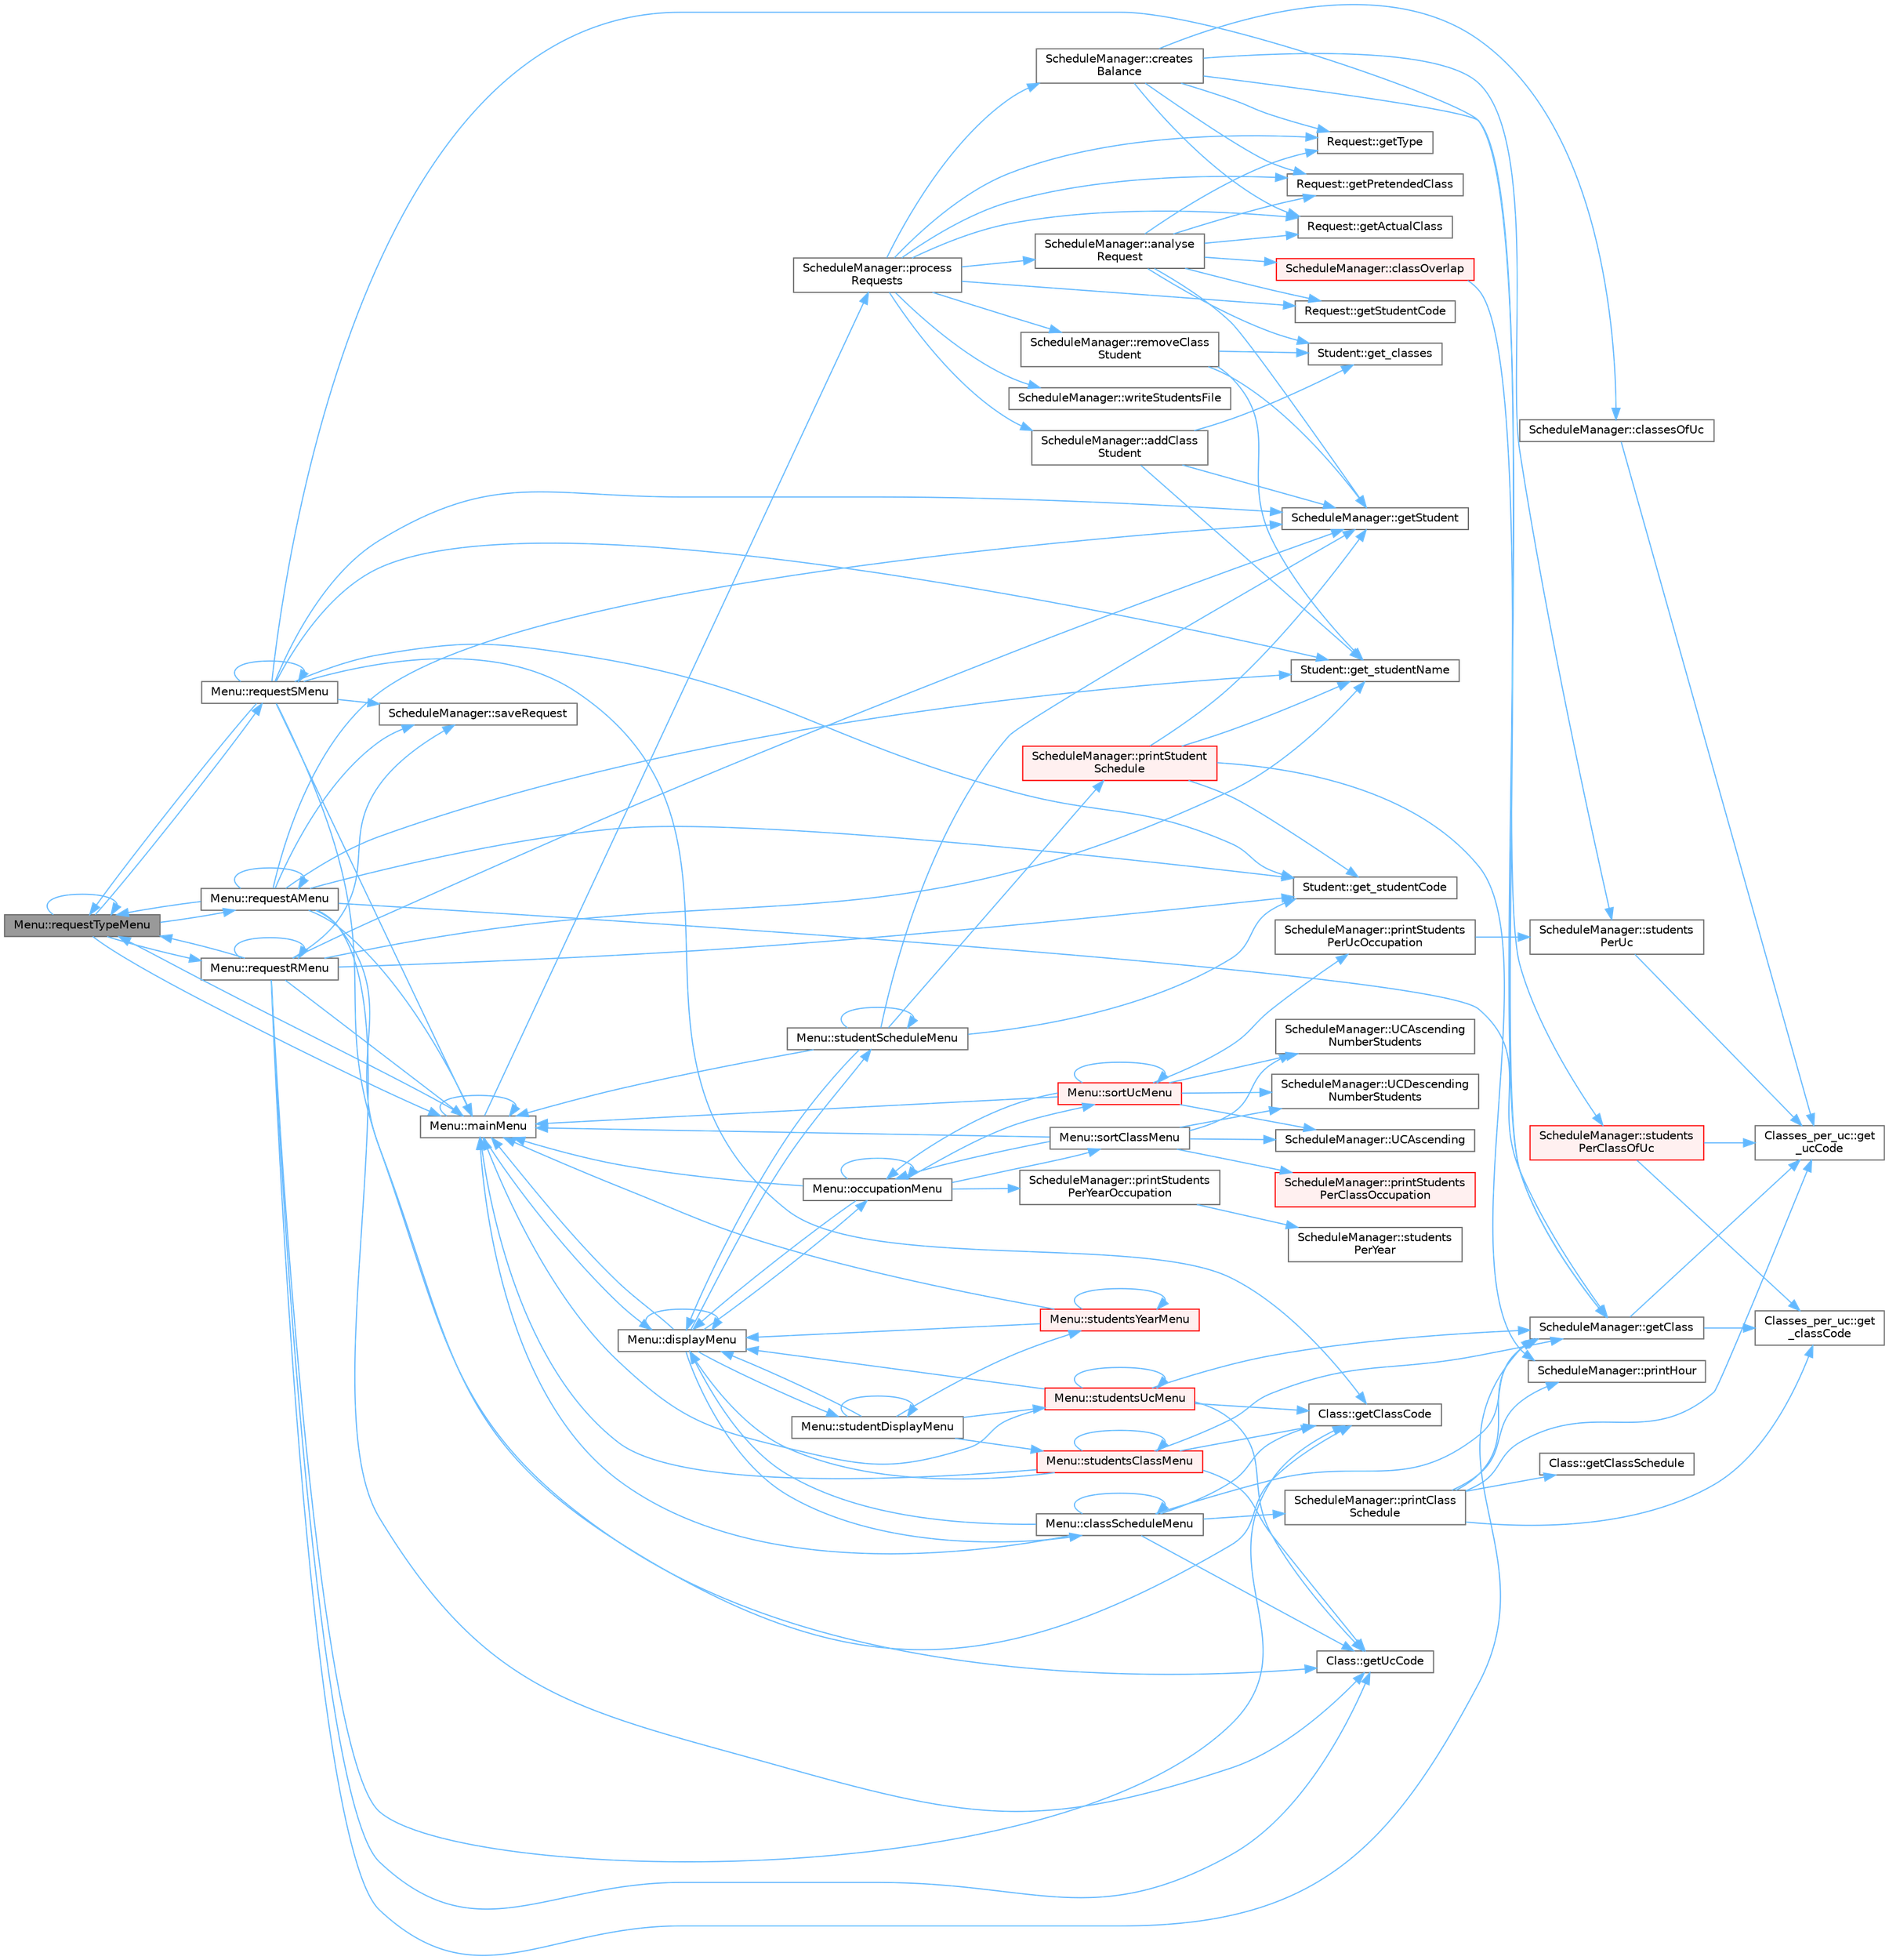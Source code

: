 digraph "Menu::requestTypeMenu"
{
 // LATEX_PDF_SIZE
  bgcolor="transparent";
  edge [fontname=Helvetica,fontsize=10,labelfontname=Helvetica,labelfontsize=10];
  node [fontname=Helvetica,fontsize=10,shape=box,height=0.2,width=0.4];
  rankdir="LR";
  Node1 [label="Menu::requestTypeMenu",height=0.2,width=0.4,color="gray40", fillcolor="grey60", style="filled", fontcolor="black",tooltip="displays and manages the request menu of the application"];
  Node1 -> Node2 [color="steelblue1",style="solid"];
  Node2 [label="Menu::mainMenu",height=0.2,width=0.4,color="grey40", fillcolor="white", style="filled",URL="$class_menu.html#aef9edee86d2ea460606361c92e061583",tooltip="displays and manages the main menu of the application"];
  Node2 -> Node3 [color="steelblue1",style="solid"];
  Node3 [label="Menu::displayMenu",height=0.2,width=0.4,color="grey40", fillcolor="white", style="filled",URL="$class_menu.html#a7ceb2718cac4b01b62731e1bcf4283f1",tooltip="displays and manages the display menu of the application"];
  Node3 -> Node4 [color="steelblue1",style="solid"];
  Node4 [label="Menu::classScheduleMenu",height=0.2,width=0.4,color="grey40", fillcolor="white", style="filled",URL="$class_menu.html#aa677a519e096f8d55025ed02c90bb16f",tooltip="displays the schedule of a class"];
  Node4 -> Node4 [color="steelblue1",style="solid"];
  Node4 -> Node3 [color="steelblue1",style="solid"];
  Node4 -> Node5 [color="steelblue1",style="solid"];
  Node5 [label="ScheduleManager::getClass",height=0.2,width=0.4,color="grey40", fillcolor="white", style="filled",URL="$class_schedule_manager.html#af086538733e4b420293d38a300286dbd",tooltip="get a class in the list of all classes per uc, complexity O(n)"];
  Node5 -> Node6 [color="steelblue1",style="solid"];
  Node6 [label="Classes_per_uc::get\l_classCode",height=0.2,width=0.4,color="grey40", fillcolor="white", style="filled",URL="$class_classes__per__uc.html#af2d2caaac1992545c5cc9cdd25931ff1",tooltip="gets the Class Code, complexity O(1)"];
  Node5 -> Node7 [color="steelblue1",style="solid"];
  Node7 [label="Classes_per_uc::get\l_ucCode",height=0.2,width=0.4,color="grey40", fillcolor="white", style="filled",URL="$class_classes__per__uc.html#ad7dc285639f33fad9796309cb686eb16",tooltip="gets the Uc Code, complexity O(1)"];
  Node4 -> Node8 [color="steelblue1",style="solid"];
  Node8 [label="Class::getClassCode",height=0.2,width=0.4,color="grey40", fillcolor="white", style="filled",URL="$class_class.html#a741c8eacce26ceaf0d68e4e5a145be68",tooltip="gets the Class Code, complexity O(1)"];
  Node4 -> Node9 [color="steelblue1",style="solid"];
  Node9 [label="Class::getUcCode",height=0.2,width=0.4,color="grey40", fillcolor="white", style="filled",URL="$class_class.html#a42b4ee11c3181b8b5ebc39e9652153f9",tooltip="gets the Uc Code, complexity O(1)"];
  Node4 -> Node2 [color="steelblue1",style="solid"];
  Node4 -> Node10 [color="steelblue1",style="solid"];
  Node10 [label="ScheduleManager::printClass\lSchedule",height=0.2,width=0.4,color="grey40", fillcolor="white", style="filled",URL="$class_schedule_manager.html#a6544749a66e0df443356f162f5a6048f",tooltip="complexity O(2) = O(1)"];
  Node10 -> Node6 [color="steelblue1",style="solid"];
  Node10 -> Node7 [color="steelblue1",style="solid"];
  Node10 -> Node5 [color="steelblue1",style="solid"];
  Node10 -> Node11 [color="steelblue1",style="solid"];
  Node11 [label="Class::getClassSchedule",height=0.2,width=0.4,color="grey40", fillcolor="white", style="filled",URL="$class_class.html#ae4b4b4d65d68d3070ebcd3ececb95090",tooltip="gets a list of the Class Schedule, complexity O(1)"];
  Node10 -> Node12 [color="steelblue1",style="solid"];
  Node12 [label="ScheduleManager::printHour",height=0.2,width=0.4,color="grey40", fillcolor="white", style="filled",URL="$class_schedule_manager.html#a3c8d93bdddc5efe2b9e60816caefbbc1",tooltip="converts and prints a float into a time stamp, complexity O(1)"];
  Node3 -> Node3 [color="steelblue1",style="solid"];
  Node3 -> Node2 [color="steelblue1",style="solid"];
  Node3 -> Node13 [color="steelblue1",style="solid"];
  Node13 [label="Menu::occupationMenu",height=0.2,width=0.4,color="grey40", fillcolor="white", style="filled",URL="$class_menu.html#a73bdb45003cedb8515d112a986f95d2c",tooltip="displays the options to the occupation of classes, uc's or year"];
  Node13 -> Node3 [color="steelblue1",style="solid"];
  Node13 -> Node2 [color="steelblue1",style="solid"];
  Node13 -> Node13 [color="steelblue1",style="solid"];
  Node13 -> Node14 [color="steelblue1",style="solid"];
  Node14 [label="ScheduleManager::printStudents\lPerYearOccupation",height=0.2,width=0.4,color="grey40", fillcolor="white", style="filled",URL="$class_schedule_manager.html#adab40ba93a69b5d6ea0feb6f99496b4a",tooltip="Complexity = O(n + max number of classes) = O(n)"];
  Node14 -> Node15 [color="steelblue1",style="solid"];
  Node15 [label="ScheduleManager::students\lPerYear",height=0.2,width=0.4,color="grey40", fillcolor="white", style="filled",URL="$class_schedule_manager.html#ad05e0f4686bb4cb17d3805eaf6a5327d",tooltip="complexity O(n + max number of classes of a student) = O(n)"];
  Node13 -> Node16 [color="steelblue1",style="solid"];
  Node16 [label="Menu::sortClassMenu",height=0.2,width=0.4,color="grey40", fillcolor="white", style="filled",URL="$class_menu.html#ae06786f133a6c224371613a12fc8c5c6",tooltip="displays the options to show the occupation of classes"];
  Node16 -> Node2 [color="steelblue1",style="solid"];
  Node16 -> Node13 [color="steelblue1",style="solid"];
  Node16 -> Node17 [color="steelblue1",style="solid"];
  Node17 [label="ScheduleManager::printStudents\lPerClassOccupation",height=0.2,width=0.4,color="red", fillcolor="#FFF0F0", style="filled",URL="$class_schedule_manager.html#aa9574467fda88f236a31f3bf126f531b",tooltip="complexity O(2n) = O(n)"];
  Node16 -> Node19 [color="steelblue1",style="solid"];
  Node19 [label="ScheduleManager::UCAscending",height=0.2,width=0.4,color="grey40", fillcolor="white", style="filled",URL="$class_schedule_manager.html#a3caefa77328265e669d4ee2577d6d759",tooltip="custom comparator function to sort a list of pairs<int, Classes_per_uc> from the first UC to the last"];
  Node16 -> Node20 [color="steelblue1",style="solid"];
  Node20 [label="ScheduleManager::UCAscending\lNumberStudents",height=0.2,width=0.4,color="grey40", fillcolor="white", style="filled",URL="$class_schedule_manager.html#abda48961240bd59903dd183648a81c11",tooltip="custom comparator function to sort a list of pairs<int, Classes_per_uc> from the uc with less student..."];
  Node16 -> Node21 [color="steelblue1",style="solid"];
  Node21 [label="ScheduleManager::UCDescending\lNumberStudents",height=0.2,width=0.4,color="grey40", fillcolor="white", style="filled",URL="$class_schedule_manager.html#a94e3990d001e034c4b46a4c70d5d2c0d",tooltip="custom comparator function to sort a list of pairs<int, Classes_per_uc> from the uc with more student..."];
  Node13 -> Node22 [color="steelblue1",style="solid"];
  Node22 [label="Menu::sortUcMenu",height=0.2,width=0.4,color="red", fillcolor="#FFF0F0", style="filled",URL="$class_menu.html#a35649eb24753cbbd8142ac52e6a98e01",tooltip="displays the options to show the occupation of uc's"];
  Node22 -> Node2 [color="steelblue1",style="solid"];
  Node22 -> Node13 [color="steelblue1",style="solid"];
  Node22 -> Node23 [color="steelblue1",style="solid"];
  Node23 [label="ScheduleManager::printStudents\lPerUcOccupation",height=0.2,width=0.4,color="grey40", fillcolor="white", style="filled",URL="$class_schedule_manager.html#a59d7a95a91611f9183271eac4d4ded81",tooltip="Complexity = O(n)"];
  Node23 -> Node24 [color="steelblue1",style="solid"];
  Node24 [label="ScheduleManager::students\lPerUc",height=0.2,width=0.4,color="grey40", fillcolor="white", style="filled",URL="$class_schedule_manager.html#a4f1dcd913c220b073ff9e79a180fe686",tooltip="Complexity = O(n + number of classes per student) = O(n)"];
  Node24 -> Node7 [color="steelblue1",style="solid"];
  Node22 -> Node22 [color="steelblue1",style="solid"];
  Node22 -> Node19 [color="steelblue1",style="solid"];
  Node22 -> Node20 [color="steelblue1",style="solid"];
  Node22 -> Node21 [color="steelblue1",style="solid"];
  Node3 -> Node26 [color="steelblue1",style="solid"];
  Node26 [label="Menu::studentDisplayMenu",height=0.2,width=0.4,color="grey40", fillcolor="white", style="filled",URL="$class_menu.html#afc61de2cbeb06654497344254c5b9050",tooltip="displays the options to show the students on UC/Class/Year"];
  Node26 -> Node3 [color="steelblue1",style="solid"];
  Node26 -> Node26 [color="steelblue1",style="solid"];
  Node26 -> Node27 [color="steelblue1",style="solid"];
  Node27 [label="Menu::studentsClassMenu",height=0.2,width=0.4,color="red", fillcolor="#FFF0F0", style="filled",URL="$class_menu.html#aa06a36f0195d4f18ee727ee191c8fee1",tooltip="displays input options for classCode and UCCode to choose a Class's list of students to display"];
  Node27 -> Node3 [color="steelblue1",style="solid"];
  Node27 -> Node5 [color="steelblue1",style="solid"];
  Node27 -> Node8 [color="steelblue1",style="solid"];
  Node27 -> Node9 [color="steelblue1",style="solid"];
  Node27 -> Node2 [color="steelblue1",style="solid"];
  Node27 -> Node27 [color="steelblue1",style="solid"];
  Node26 -> Node29 [color="steelblue1",style="solid"];
  Node29 [label="Menu::studentsUcMenu",height=0.2,width=0.4,color="red", fillcolor="#FFF0F0", style="filled",URL="$class_menu.html#a150abfa0868035c73753da75984969d5",tooltip="displays input options for classCode and UCCode to choose a Classes_per_uc list of students to displa..."];
  Node29 -> Node3 [color="steelblue1",style="solid"];
  Node29 -> Node5 [color="steelblue1",style="solid"];
  Node29 -> Node8 [color="steelblue1",style="solid"];
  Node29 -> Node9 [color="steelblue1",style="solid"];
  Node29 -> Node2 [color="steelblue1",style="solid"];
  Node29 -> Node29 [color="steelblue1",style="solid"];
  Node26 -> Node31 [color="steelblue1",style="solid"];
  Node31 [label="Menu::studentsYearMenu",height=0.2,width=0.4,color="red", fillcolor="#FFF0F0", style="filled",URL="$class_menu.html#ab2ee6d3173360458a0ab9f1ce413ef33",tooltip="displays input options for year to choose a year's list of students to display"];
  Node31 -> Node3 [color="steelblue1",style="solid"];
  Node31 -> Node2 [color="steelblue1",style="solid"];
  Node31 -> Node31 [color="steelblue1",style="solid"];
  Node3 -> Node33 [color="steelblue1",style="solid"];
  Node33 [label="Menu::studentScheduleMenu",height=0.2,width=0.4,color="grey40", fillcolor="white", style="filled",URL="$class_menu.html#aa39a8a67e77b690cda3cb9a6a360404f",tooltip="displays and manages to show a student information"];
  Node33 -> Node3 [color="steelblue1",style="solid"];
  Node33 -> Node34 [color="steelblue1",style="solid"];
  Node34 [label="Student::get_studentCode",height=0.2,width=0.4,color="grey40", fillcolor="white", style="filled",URL="$class_student.html#a6b9d32745e4a22040364773353158464",tooltip="gets the student code, complexity O(1)"];
  Node33 -> Node35 [color="steelblue1",style="solid"];
  Node35 [label="ScheduleManager::getStudent",height=0.2,width=0.4,color="grey40", fillcolor="white", style="filled",URL="$class_schedule_manager.html#ae9e558e49da94f4d5a4e5737dcecc59a",tooltip="gets the corresponding object to a student code, complexity O(n)"];
  Node33 -> Node2 [color="steelblue1",style="solid"];
  Node33 -> Node36 [color="steelblue1",style="solid"];
  Node36 [label="ScheduleManager::printStudent\lSchedule",height=0.2,width=0.4,color="red", fillcolor="#FFF0F0", style="filled",URL="$class_schedule_manager.html#a7d2210e89d349d3ad5fd1f5d2c3f5c8b",tooltip="prints a student schedule, complexity O(max number of classes that a student can have) = O(1)"];
  Node36 -> Node34 [color="steelblue1",style="solid"];
  Node36 -> Node37 [color="steelblue1",style="solid"];
  Node37 [label="Student::get_studentName",height=0.2,width=0.4,color="grey40", fillcolor="white", style="filled",URL="$class_student.html#af63e97959c77004acbe20302d6ad1a39",tooltip="gets the student name, complexity O(1)"];
  Node36 -> Node35 [color="steelblue1",style="solid"];
  Node36 -> Node12 [color="steelblue1",style="solid"];
  Node33 -> Node33 [color="steelblue1",style="solid"];
  Node2 -> Node2 [color="steelblue1",style="solid"];
  Node2 -> Node45 [color="steelblue1",style="solid"];
  Node45 [label="ScheduleManager::process\lRequests",height=0.2,width=0.4,color="grey40", fillcolor="white", style="filled",URL="$class_schedule_manager.html#a48575e5429cdeded98a3367220de6fe7",tooltip="Complexity = O(n)"];
  Node45 -> Node46 [color="steelblue1",style="solid"];
  Node46 [label="ScheduleManager::addClass\lStudent",height=0.2,width=0.4,color="grey40", fillcolor="white", style="filled",URL="$class_schedule_manager.html#a6b3d6ef8772acd383dc1bf45f73a32b7",tooltip="Complexity = O(n + log n)"];
  Node46 -> Node41 [color="steelblue1",style="solid"];
  Node41 [label="Student::get_classes",height=0.2,width=0.4,color="grey40", fillcolor="white", style="filled",URL="$class_student.html#ae24cb52bc3ee2c6f63a921107aaea8db",tooltip="gets the student classes, complexity O(1)"];
  Node46 -> Node37 [color="steelblue1",style="solid"];
  Node46 -> Node35 [color="steelblue1",style="solid"];
  Node45 -> Node47 [color="steelblue1",style="solid"];
  Node47 [label="ScheduleManager::analyse\lRequest",height=0.2,width=0.4,color="grey40", fillcolor="white", style="filled",URL="$class_schedule_manager.html#a2a4bba26f31a117f84244e431090a866",tooltip="Complexity O(n)"];
  Node47 -> Node48 [color="steelblue1",style="solid"];
  Node48 [label="ScheduleManager::classOverlap",height=0.2,width=0.4,color="red", fillcolor="#FFF0F0", style="filled",URL="$class_schedule_manager.html#ab4c36fbe389225fda81ee1062fcdaa11",tooltip="Complexity = O(1)"];
  Node48 -> Node5 [color="steelblue1",style="solid"];
  Node47 -> Node41 [color="steelblue1",style="solid"];
  Node47 -> Node50 [color="steelblue1",style="solid"];
  Node50 [label="Request::getActualClass",height=0.2,width=0.4,color="grey40", fillcolor="white", style="filled",URL="$class_request.html#ad55809beb01bf01c52087b4802379c4a",tooltip=" "];
  Node47 -> Node51 [color="steelblue1",style="solid"];
  Node51 [label="Request::getPretendedClass",height=0.2,width=0.4,color="grey40", fillcolor="white", style="filled",URL="$class_request.html#a7b02f395927210c07751be44d1b3c58c",tooltip=" "];
  Node47 -> Node35 [color="steelblue1",style="solid"];
  Node47 -> Node52 [color="steelblue1",style="solid"];
  Node52 [label="Request::getStudentCode",height=0.2,width=0.4,color="grey40", fillcolor="white", style="filled",URL="$class_request.html#a5a9953615d3e8fbb377bc13a17b65e57",tooltip=" "];
  Node47 -> Node53 [color="steelblue1",style="solid"];
  Node53 [label="Request::getType",height=0.2,width=0.4,color="grey40", fillcolor="white", style="filled",URL="$class_request.html#a64192fbb788c9dcae1e011f85a7c0f67",tooltip=" "];
  Node45 -> Node54 [color="steelblue1",style="solid"];
  Node54 [label="ScheduleManager::creates\lBalance",height=0.2,width=0.4,color="grey40", fillcolor="white", style="filled",URL="$class_schedule_manager.html#af918b25dc00ed4ffcd0ca8d29abd2af3",tooltip="Complexity = O(n²)"];
  Node54 -> Node55 [color="steelblue1",style="solid"];
  Node55 [label="ScheduleManager::classesOfUc",height=0.2,width=0.4,color="grey40", fillcolor="white", style="filled",URL="$class_schedule_manager.html#a0a2990d2fee53be3592461a23ce0d3ba",tooltip="Complexity = O(n)"];
  Node55 -> Node7 [color="steelblue1",style="solid"];
  Node54 -> Node50 [color="steelblue1",style="solid"];
  Node54 -> Node51 [color="steelblue1",style="solid"];
  Node54 -> Node53 [color="steelblue1",style="solid"];
  Node54 -> Node56 [color="steelblue1",style="solid"];
  Node56 [label="ScheduleManager::students\lPerClassOfUc",height=0.2,width=0.4,color="red", fillcolor="#FFF0F0", style="filled",URL="$class_schedule_manager.html#ab9796ec4fe9b5f7749cec321d32ab350",tooltip="Complexity = O(n)"];
  Node56 -> Node6 [color="steelblue1",style="solid"];
  Node56 -> Node7 [color="steelblue1",style="solid"];
  Node54 -> Node24 [color="steelblue1",style="solid"];
  Node45 -> Node50 [color="steelblue1",style="solid"];
  Node45 -> Node51 [color="steelblue1",style="solid"];
  Node45 -> Node52 [color="steelblue1",style="solid"];
  Node45 -> Node53 [color="steelblue1",style="solid"];
  Node45 -> Node57 [color="steelblue1",style="solid"];
  Node57 [label="ScheduleManager::removeClass\lStudent",height=0.2,width=0.4,color="grey40", fillcolor="white", style="filled",URL="$class_schedule_manager.html#abee9ead517d9992eb0326cfcdd98a90c",tooltip="Complexity = O(n + log n)"];
  Node57 -> Node41 [color="steelblue1",style="solid"];
  Node57 -> Node37 [color="steelblue1",style="solid"];
  Node57 -> Node35 [color="steelblue1",style="solid"];
  Node45 -> Node58 [color="steelblue1",style="solid"];
  Node58 [label="ScheduleManager::writeStudentsFile",height=0.2,width=0.4,color="grey40", fillcolor="white", style="filled",URL="$class_schedule_manager.html#a6597654bdd09088afc302aff9602fb9b",tooltip="Complexity = O(n)"];
  Node2 -> Node1 [color="steelblue1",style="solid"];
  Node1 -> Node59 [color="steelblue1",style="solid"];
  Node59 [label="Menu::requestAMenu",height=0.2,width=0.4,color="grey40", fillcolor="white", style="filled",URL="$class_menu.html#a98f6fc8ff0888c1141677e12061d05d9",tooltip="displays and manages the request menu to add a student to a new class"];
  Node59 -> Node34 [color="steelblue1",style="solid"];
  Node59 -> Node37 [color="steelblue1",style="solid"];
  Node59 -> Node5 [color="steelblue1",style="solid"];
  Node59 -> Node8 [color="steelblue1",style="solid"];
  Node59 -> Node35 [color="steelblue1",style="solid"];
  Node59 -> Node9 [color="steelblue1",style="solid"];
  Node59 -> Node2 [color="steelblue1",style="solid"];
  Node59 -> Node59 [color="steelblue1",style="solid"];
  Node59 -> Node1 [color="steelblue1",style="solid"];
  Node59 -> Node60 [color="steelblue1",style="solid"];
  Node60 [label="ScheduleManager::saveRequest",height=0.2,width=0.4,color="grey40", fillcolor="white", style="filled",URL="$class_schedule_manager.html#a986e08624ff479489f318b4f6ed90501",tooltip="Complextiy O(1)"];
  Node1 -> Node61 [color="steelblue1",style="solid"];
  Node61 [label="Menu::requestRMenu",height=0.2,width=0.4,color="grey40", fillcolor="white", style="filled",URL="$class_menu.html#a80da583d6fbe2654f0e2de94c2df66af",tooltip="displays and manages the request menu to remove a student from a class"];
  Node61 -> Node34 [color="steelblue1",style="solid"];
  Node61 -> Node37 [color="steelblue1",style="solid"];
  Node61 -> Node5 [color="steelblue1",style="solid"];
  Node61 -> Node8 [color="steelblue1",style="solid"];
  Node61 -> Node35 [color="steelblue1",style="solid"];
  Node61 -> Node9 [color="steelblue1",style="solid"];
  Node61 -> Node2 [color="steelblue1",style="solid"];
  Node61 -> Node61 [color="steelblue1",style="solid"];
  Node61 -> Node1 [color="steelblue1",style="solid"];
  Node61 -> Node60 [color="steelblue1",style="solid"];
  Node1 -> Node62 [color="steelblue1",style="solid"];
  Node62 [label="Menu::requestSMenu",height=0.2,width=0.4,color="grey40", fillcolor="white", style="filled",URL="$class_menu.html#acbc8696e3f90771a91f6ee1a4389d73b",tooltip="displays and manages the request menu to swap student class(es)"];
  Node62 -> Node34 [color="steelblue1",style="solid"];
  Node62 -> Node37 [color="steelblue1",style="solid"];
  Node62 -> Node5 [color="steelblue1",style="solid"];
  Node62 -> Node8 [color="steelblue1",style="solid"];
  Node62 -> Node35 [color="steelblue1",style="solid"];
  Node62 -> Node9 [color="steelblue1",style="solid"];
  Node62 -> Node2 [color="steelblue1",style="solid"];
  Node62 -> Node62 [color="steelblue1",style="solid"];
  Node62 -> Node1 [color="steelblue1",style="solid"];
  Node62 -> Node60 [color="steelblue1",style="solid"];
  Node1 -> Node1 [color="steelblue1",style="solid"];
}
